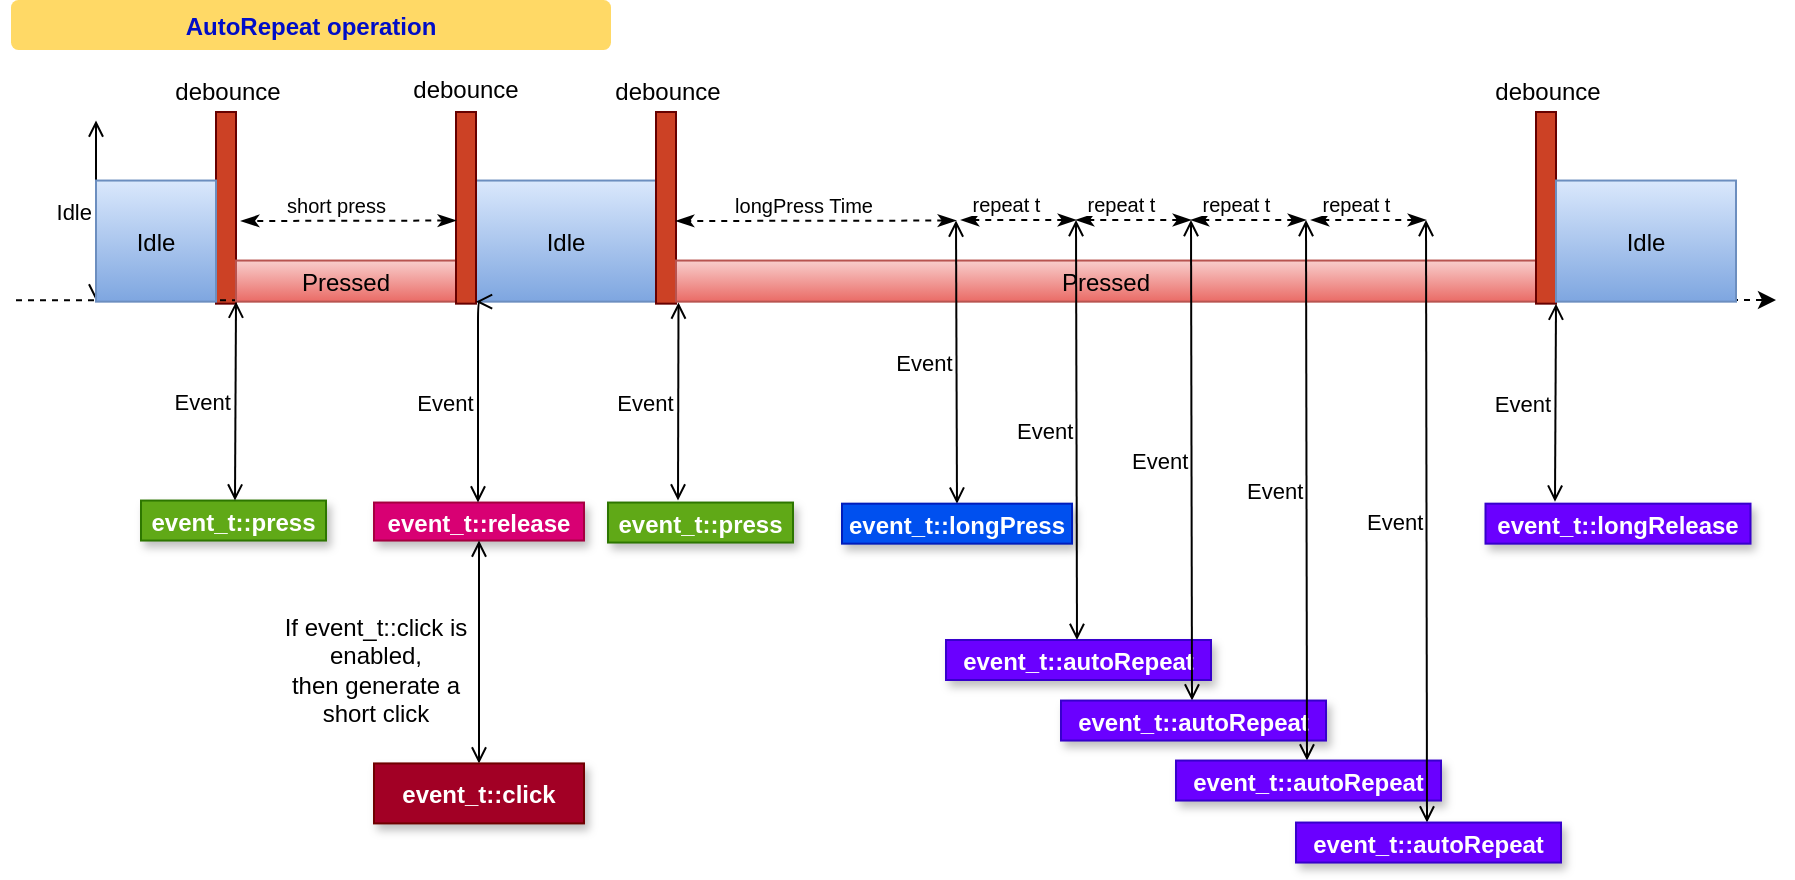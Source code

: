 <mxfile version="22.1.16" type="device">
  <diagram name="Page-1" id="_M3nUgRcsoWKYigTT3e8">
    <mxGraphModel dx="1193" dy="-271" grid="1" gridSize="10" guides="1" tooltips="1" connect="1" arrows="1" fold="1" page="1" pageScale="1" pageWidth="850" pageHeight="1100" math="0" shadow="0">
      <root>
        <mxCell id="0" />
        <mxCell id="1" parent="0" />
        <mxCell id="5s-KNuEg-jV2FF057e8c-1" value="event_t::press" style="shadow=1;fillColor=#60a917;strokeColor=#2D7600;fontColor=#ffffff;fontStyle=1" vertex="1" parent="1">
          <mxGeometry x="262.5" y="1680.27" width="92.5" height="20" as="geometry" />
        </mxCell>
        <mxCell id="5s-KNuEg-jV2FF057e8c-2" value="" style="fillColor=#CC4125;strokeColor=#660000" vertex="1" parent="1">
          <mxGeometry x="300" y="1485.997" width="10" height="95.833" as="geometry" />
        </mxCell>
        <mxCell id="5s-KNuEg-jV2FF057e8c-3" value="Idle" style="edgeStyle=elbowEdgeStyle;elbow=horizontal;startArrow=open;endArrow=open;labelPosition=left;align=right" edge="1" parent="1">
          <mxGeometry width="100" height="100" as="geometry">
            <mxPoint x="240" y="1490.27" as="sourcePoint" />
            <mxPoint x="240" y="1580.27" as="targetPoint" />
            <mxPoint as="offset" />
          </mxGeometry>
        </mxCell>
        <mxCell id="5s-KNuEg-jV2FF057e8c-4" value="" style="edgeStyle=elbowEdgeStyle;elbow=vertical;dashed=1;verticalLabelPosition=bottom;verticalAlign=bottom" edge="1" parent="1">
          <mxGeometry x="540" y="559.078" width="100" height="100" as="geometry">
            <mxPoint x="200" y="1580.13" as="sourcePoint" />
            <mxPoint x="1080" y="1580" as="targetPoint" />
            <Array as="points" />
          </mxGeometry>
        </mxCell>
        <mxCell id="5s-KNuEg-jV2FF057e8c-5" value="Idle" style="fillColor=#dae8fc;gradientColor=#7ea6e0;strokeColor=#6c8ebf;" vertex="1" parent="1">
          <mxGeometry x="240" y="1520.27" width="60" height="60.56" as="geometry" />
        </mxCell>
        <mxCell id="5s-KNuEg-jV2FF057e8c-6" value="Pressed" style="fillColor=#f8cecc;gradientColor=#ea6b66;strokeColor=#b85450;" vertex="1" parent="1">
          <mxGeometry x="310" y="1560.27" width="110" height="20.56" as="geometry" />
        </mxCell>
        <mxCell id="5s-KNuEg-jV2FF057e8c-7" value="debounce" style="text;html=1;strokeColor=none;fillColor=none;align=center;verticalAlign=middle;whiteSpace=wrap;rounded=0;" vertex="1" parent="1">
          <mxGeometry x="276" y="1461" width="60" height="30" as="geometry" />
        </mxCell>
        <mxCell id="5s-KNuEg-jV2FF057e8c-8" value="Event" style="edgeStyle=elbowEdgeStyle;elbow=horizontal;startArrow=open;endArrow=open;labelPosition=left;align=right;entryX=0.5;entryY=0;entryDx=0;entryDy=0;exitX=0;exitY=1;exitDx=0;exitDy=0;" edge="1" parent="1" source="5s-KNuEg-jV2FF057e8c-6" target="5s-KNuEg-jV2FF057e8c-1">
          <mxGeometry width="100" height="100" as="geometry">
            <mxPoint x="309" y="1580.83" as="sourcePoint" />
            <mxPoint x="309.004" y="1679.27" as="targetPoint" />
            <mxPoint as="offset" />
          </mxGeometry>
        </mxCell>
        <mxCell id="5s-KNuEg-jV2FF057e8c-9" value="Idle" style="fillColor=#dae8fc;gradientColor=#7ea6e0;strokeColor=#6c8ebf;" vertex="1" parent="1">
          <mxGeometry x="430" y="1520.27" width="90" height="60.56" as="geometry" />
        </mxCell>
        <mxCell id="5s-KNuEg-jV2FF057e8c-10" value="" style="fillColor=#CC4125;strokeColor=#660000" vertex="1" parent="1">
          <mxGeometry x="420" y="1485.997" width="10" height="95.833" as="geometry" />
        </mxCell>
        <mxCell id="5s-KNuEg-jV2FF057e8c-11" value="debounce" style="text;html=1;strokeColor=none;fillColor=none;align=center;verticalAlign=middle;whiteSpace=wrap;rounded=0;" vertex="1" parent="1">
          <mxGeometry x="395" y="1460" width="60" height="30" as="geometry" />
        </mxCell>
        <mxCell id="5s-KNuEg-jV2FF057e8c-12" value="event_t::release" style="shadow=1;fillColor=#d80073;strokeColor=#A50040;fontColor=#ffffff;fontStyle=1" vertex="1" parent="1">
          <mxGeometry x="379" y="1681.27" width="105" height="19" as="geometry" />
        </mxCell>
        <mxCell id="5s-KNuEg-jV2FF057e8c-13" value="Event" style="edgeStyle=elbowEdgeStyle;elbow=horizontal;startArrow=open;endArrow=open;labelPosition=left;align=right;entryX=0.5;entryY=0;entryDx=0;entryDy=0;exitX=0;exitY=1;exitDx=0;exitDy=0;" edge="1" parent="1" source="5s-KNuEg-jV2FF057e8c-9" target="5s-KNuEg-jV2FF057e8c-12">
          <mxGeometry width="100" height="100" as="geometry">
            <mxPoint x="437.5" y="1582.27" as="sourcePoint" />
            <mxPoint x="436.504" y="1680.27" as="targetPoint" />
            <mxPoint as="offset" />
          </mxGeometry>
        </mxCell>
        <mxCell id="5s-KNuEg-jV2FF057e8c-14" value="short press" style="edgeStyle=elbowEdgeStyle;elbow=vertical;dashed=1;verticalLabelPosition=bottom;verticalAlign=top;startArrow=classicThin;startFill=1;endArrow=classicThin;endFill=1;fontSize=10;" edge="1" parent="1">
          <mxGeometry width="100" height="100" as="geometry">
            <mxPoint x="420" y="1540.27" as="sourcePoint" />
            <mxPoint x="312.5" y="1540.267" as="targetPoint" />
            <Array as="points" />
            <mxPoint x="-6" y="-20" as="offset" />
          </mxGeometry>
        </mxCell>
        <mxCell id="5s-KNuEg-jV2FF057e8c-15" value="" style="edgeStyle=elbowEdgeStyle;elbow=horizontal;startArrow=open;endArrow=open;labelPosition=left;align=right;entryX=0.5;entryY=0;entryDx=0;entryDy=0;exitX=0.5;exitY=1;exitDx=0;exitDy=0;" edge="1" parent="1" source="5s-KNuEg-jV2FF057e8c-12" target="5s-KNuEg-jV2FF057e8c-16">
          <mxGeometry width="100" height="100" as="geometry">
            <mxPoint x="430" y="1711.71" as="sourcePoint" />
            <mxPoint x="436.504" y="1810.71" as="targetPoint" />
            <mxPoint as="offset" />
          </mxGeometry>
        </mxCell>
        <mxCell id="5s-KNuEg-jV2FF057e8c-16" value="event_t::click" style="shadow=1;fillColor=#a20025;strokeColor=#6F0000;fontColor=#ffffff;fontStyle=1" vertex="1" parent="1">
          <mxGeometry x="379" y="1811.71" width="105" height="30" as="geometry" />
        </mxCell>
        <mxCell id="5s-KNuEg-jV2FF057e8c-17" value="If&amp;nbsp;event_t::click is enabled,&lt;br&gt;then generate a short click" style="text;html=1;strokeColor=none;fillColor=none;align=center;verticalAlign=middle;whiteSpace=wrap;rounded=0;" vertex="1" parent="1">
          <mxGeometry x="330" y="1730.27" width="100" height="70" as="geometry" />
        </mxCell>
        <mxCell id="5s-KNuEg-jV2FF057e8c-18" value="" style="fillColor=#CC4125;strokeColor=#660000" vertex="1" parent="1">
          <mxGeometry x="520" y="1485.997" width="10" height="95.833" as="geometry" />
        </mxCell>
        <mxCell id="5s-KNuEg-jV2FF057e8c-19" value="debounce" style="text;html=1;strokeColor=none;fillColor=none;align=center;verticalAlign=middle;whiteSpace=wrap;rounded=0;" vertex="1" parent="1">
          <mxGeometry x="496" y="1461" width="60" height="30" as="geometry" />
        </mxCell>
        <mxCell id="5s-KNuEg-jV2FF057e8c-20" value="Pressed" style="fillColor=#f8cecc;gradientColor=#ea6b66;strokeColor=#b85450;" vertex="1" parent="1">
          <mxGeometry x="530" y="1560.27" width="430" height="20.56" as="geometry" />
        </mxCell>
        <mxCell id="5s-KNuEg-jV2FF057e8c-21" value="Event" style="edgeStyle=elbowEdgeStyle;elbow=horizontal;startArrow=open;endArrow=open;labelPosition=left;align=right;entryX=0.5;entryY=0;entryDx=0;entryDy=0;exitX=0;exitY=1;exitDx=0;exitDy=0;" edge="1" parent="1">
          <mxGeometry width="100" height="100" as="geometry">
            <mxPoint x="531.25" y="1581.27" as="sourcePoint" />
            <mxPoint x="530.25" y="1680.27" as="targetPoint" />
            <mxPoint as="offset" />
          </mxGeometry>
        </mxCell>
        <mxCell id="5s-KNuEg-jV2FF057e8c-22" value="event_t::press" style="shadow=1;fillColor=#60a917;strokeColor=#2D7600;fontColor=#ffffff;fontStyle=1" vertex="1" parent="1">
          <mxGeometry x="496" y="1681.27" width="92.5" height="20" as="geometry" />
        </mxCell>
        <mxCell id="5s-KNuEg-jV2FF057e8c-23" value="Event" style="edgeStyle=elbowEdgeStyle;elbow=horizontal;startArrow=open;endArrow=open;labelPosition=left;align=right;entryX=0.5;entryY=0;entryDx=0;entryDy=0;" edge="1" parent="1" target="5s-KNuEg-jV2FF057e8c-24">
          <mxGeometry width="100" height="100" as="geometry">
            <mxPoint x="670" y="1540.27" as="sourcePoint" />
            <mxPoint x="695.5" y="1671.83" as="targetPoint" />
            <mxPoint as="offset" />
          </mxGeometry>
        </mxCell>
        <mxCell id="5s-KNuEg-jV2FF057e8c-24" value="event_t::longPress" style="shadow=1;fillColor=#0050ef;strokeColor=#001DBC;fontColor=#ffffff;fontStyle=1" vertex="1" parent="1">
          <mxGeometry x="613" y="1681.83" width="115" height="20" as="geometry" />
        </mxCell>
        <mxCell id="5s-KNuEg-jV2FF057e8c-25" value="longPress Time" style="edgeStyle=elbowEdgeStyle;elbow=vertical;dashed=1;verticalLabelPosition=bottom;verticalAlign=top;startArrow=classicThin;startFill=1;endArrow=classicThin;endFill=1;fontSize=10;" edge="1" parent="1">
          <mxGeometry width="100" height="100" as="geometry">
            <mxPoint x="670" y="1540.27" as="sourcePoint" />
            <mxPoint x="530" y="1540.267" as="targetPoint" />
            <Array as="points" />
            <mxPoint x="-6" y="-20" as="offset" />
          </mxGeometry>
        </mxCell>
        <mxCell id="5s-KNuEg-jV2FF057e8c-26" value="Event" style="edgeStyle=elbowEdgeStyle;elbow=horizontal;startArrow=open;endArrow=open;labelPosition=left;align=right;entryX=0.5;entryY=0;entryDx=0;entryDy=0;" edge="1" parent="1" target="5s-KNuEg-jV2FF057e8c-27">
          <mxGeometry width="100" height="100" as="geometry">
            <mxPoint x="730" y="1540" as="sourcePoint" />
            <mxPoint x="700" y="1709" as="targetPoint" />
            <mxPoint as="offset" />
          </mxGeometry>
        </mxCell>
        <mxCell id="5s-KNuEg-jV2FF057e8c-27" value="event_t::autoRepeat" style="shadow=1;fillColor=#6a00ff;strokeColor=#3700CC;fontColor=#ffffff;fontStyle=1" vertex="1" parent="1">
          <mxGeometry x="665" y="1750" width="132.5" height="20" as="geometry" />
        </mxCell>
        <mxCell id="5s-KNuEg-jV2FF057e8c-28" value="AutoRepeat operation" style="rounded=1;fontStyle=1;fillColor=#FFD966;strokeColor=none;fontColor=#000DC7;" vertex="1" parent="1">
          <mxGeometry x="197.5" y="1430" width="300" height="25" as="geometry" />
        </mxCell>
        <mxCell id="5s-KNuEg-jV2FF057e8c-29" value="repeat t" style="edgeStyle=elbowEdgeStyle;elbow=vertical;dashed=1;verticalLabelPosition=bottom;verticalAlign=top;startArrow=classicThin;startFill=1;endArrow=classicThin;endFill=1;fontSize=10;" edge="1" parent="1">
          <mxGeometry width="100" height="100" as="geometry">
            <mxPoint x="730" y="1540" as="sourcePoint" />
            <mxPoint x="672.5" y="1540.267" as="targetPoint" />
            <Array as="points" />
            <mxPoint x="-6" y="-20" as="offset" />
          </mxGeometry>
        </mxCell>
        <mxCell id="5s-KNuEg-jV2FF057e8c-30" value="repeat t" style="edgeStyle=elbowEdgeStyle;elbow=vertical;dashed=1;verticalLabelPosition=bottom;verticalAlign=top;startArrow=classicThin;startFill=1;endArrow=classicThin;endFill=1;fontSize=10;" edge="1" parent="1">
          <mxGeometry width="100" height="100" as="geometry">
            <mxPoint x="787.5" y="1540" as="sourcePoint" />
            <mxPoint x="730" y="1540.267" as="targetPoint" />
            <Array as="points" />
            <mxPoint x="-6" y="-20" as="offset" />
          </mxGeometry>
        </mxCell>
        <mxCell id="5s-KNuEg-jV2FF057e8c-31" value="Event" style="edgeStyle=elbowEdgeStyle;elbow=horizontal;startArrow=open;endArrow=open;labelPosition=left;align=right;entryX=0.5;entryY=0;entryDx=0;entryDy=0;" edge="1" parent="1" target="5s-KNuEg-jV2FF057e8c-32">
          <mxGeometry width="100" height="100" as="geometry">
            <mxPoint x="787.5" y="1540" as="sourcePoint" />
            <mxPoint x="757.5" y="1709" as="targetPoint" />
            <mxPoint as="offset" />
          </mxGeometry>
        </mxCell>
        <mxCell id="5s-KNuEg-jV2FF057e8c-32" value="event_t::autoRepeat" style="shadow=1;fillColor=#6a00ff;strokeColor=#3700CC;fontColor=#ffffff;fontStyle=1" vertex="1" parent="1">
          <mxGeometry x="722.5" y="1780.27" width="132.5" height="20" as="geometry" />
        </mxCell>
        <mxCell id="5s-KNuEg-jV2FF057e8c-33" value="repeat t" style="edgeStyle=elbowEdgeStyle;elbow=vertical;dashed=1;verticalLabelPosition=bottom;verticalAlign=top;startArrow=classicThin;startFill=1;endArrow=classicThin;endFill=1;fontSize=10;" edge="1" parent="1">
          <mxGeometry width="100" height="100" as="geometry">
            <mxPoint x="845" y="1540" as="sourcePoint" />
            <mxPoint x="787.5" y="1540.267" as="targetPoint" />
            <Array as="points" />
            <mxPoint x="-6" y="-20" as="offset" />
          </mxGeometry>
        </mxCell>
        <mxCell id="5s-KNuEg-jV2FF057e8c-34" value="Event" style="edgeStyle=elbowEdgeStyle;elbow=horizontal;startArrow=open;endArrow=open;labelPosition=left;align=right;entryX=0.5;entryY=0;entryDx=0;entryDy=0;" edge="1" parent="1" target="5s-KNuEg-jV2FF057e8c-35">
          <mxGeometry width="100" height="100" as="geometry">
            <mxPoint x="845" y="1540" as="sourcePoint" />
            <mxPoint x="815" y="1709" as="targetPoint" />
            <mxPoint as="offset" />
          </mxGeometry>
        </mxCell>
        <mxCell id="5s-KNuEg-jV2FF057e8c-35" value="event_t::autoRepeat" style="shadow=1;fillColor=#6a00ff;strokeColor=#3700CC;fontColor=#ffffff;fontStyle=1" vertex="1" parent="1">
          <mxGeometry x="780" y="1810.27" width="132.5" height="20" as="geometry" />
        </mxCell>
        <mxCell id="5s-KNuEg-jV2FF057e8c-36" value="repeat t" style="edgeStyle=elbowEdgeStyle;elbow=vertical;dashed=1;verticalLabelPosition=bottom;verticalAlign=top;startArrow=classicThin;startFill=1;endArrow=classicThin;endFill=1;fontSize=10;" edge="1" parent="1">
          <mxGeometry width="100" height="100" as="geometry">
            <mxPoint x="905" y="1540" as="sourcePoint" />
            <mxPoint x="847.5" y="1540.267" as="targetPoint" />
            <Array as="points" />
            <mxPoint x="-6" y="-20" as="offset" />
          </mxGeometry>
        </mxCell>
        <mxCell id="5s-KNuEg-jV2FF057e8c-37" value="Event" style="edgeStyle=elbowEdgeStyle;elbow=horizontal;startArrow=open;endArrow=open;labelPosition=left;align=right;entryX=0.5;entryY=0;entryDx=0;entryDy=0;" edge="1" parent="1" target="5s-KNuEg-jV2FF057e8c-38">
          <mxGeometry width="100" height="100" as="geometry">
            <mxPoint x="905" y="1540" as="sourcePoint" />
            <mxPoint x="875" y="1709" as="targetPoint" />
            <mxPoint as="offset" />
          </mxGeometry>
        </mxCell>
        <mxCell id="5s-KNuEg-jV2FF057e8c-38" value="event_t::autoRepeat" style="shadow=1;fillColor=#6a00ff;strokeColor=#3700CC;fontColor=#ffffff;fontStyle=1" vertex="1" parent="1">
          <mxGeometry x="840" y="1841.27" width="132.5" height="20" as="geometry" />
        </mxCell>
        <mxCell id="5s-KNuEg-jV2FF057e8c-39" value="" style="fillColor=#CC4125;strokeColor=#660000" vertex="1" parent="1">
          <mxGeometry x="960" y="1485.997" width="10" height="95.833" as="geometry" />
        </mxCell>
        <mxCell id="5s-KNuEg-jV2FF057e8c-40" value="debounce" style="text;html=1;strokeColor=none;fillColor=none;align=center;verticalAlign=middle;whiteSpace=wrap;rounded=0;" vertex="1" parent="1">
          <mxGeometry x="936" y="1461" width="60" height="30" as="geometry" />
        </mxCell>
        <mxCell id="5s-KNuEg-jV2FF057e8c-41" value="Event" style="edgeStyle=elbowEdgeStyle;elbow=horizontal;startArrow=open;endArrow=open;labelPosition=left;align=right;entryX=0.5;entryY=0;entryDx=0;entryDy=0;exitX=0;exitY=1;exitDx=0;exitDy=0;" edge="1" parent="1">
          <mxGeometry width="100" height="100" as="geometry">
            <mxPoint x="970" y="1581.83" as="sourcePoint" />
            <mxPoint x="969" y="1680.83" as="targetPoint" />
            <mxPoint as="offset" />
          </mxGeometry>
        </mxCell>
        <mxCell id="5s-KNuEg-jV2FF057e8c-42" value="event_t::longRelease" style="shadow=1;fillColor=#6a00ff;strokeColor=#3700CC;fontColor=#ffffff;fontStyle=1" vertex="1" parent="1">
          <mxGeometry x="934.75" y="1681.83" width="132.5" height="20" as="geometry" />
        </mxCell>
        <mxCell id="5s-KNuEg-jV2FF057e8c-43" value="Idle" style="fillColor=#dae8fc;gradientColor=#7ea6e0;strokeColor=#6c8ebf;" vertex="1" parent="1">
          <mxGeometry x="970" y="1520.27" width="90" height="60.56" as="geometry" />
        </mxCell>
      </root>
    </mxGraphModel>
  </diagram>
</mxfile>
